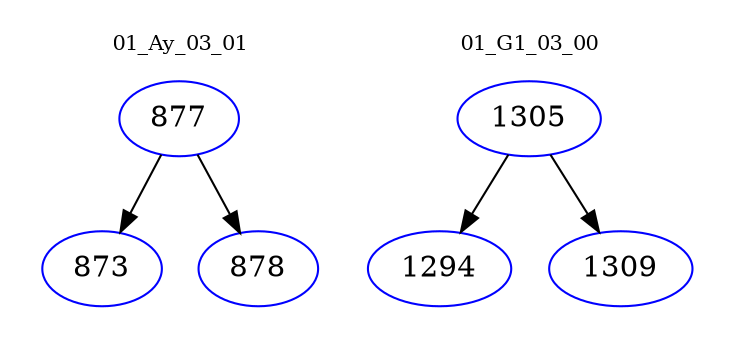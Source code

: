 digraph{
subgraph cluster_0 {
color = white
label = "01_Ay_03_01";
fontsize=10;
T0_877 [label="877", color="blue"]
T0_877 -> T0_873 [color="black"]
T0_873 [label="873", color="blue"]
T0_877 -> T0_878 [color="black"]
T0_878 [label="878", color="blue"]
}
subgraph cluster_1 {
color = white
label = "01_G1_03_00";
fontsize=10;
T1_1305 [label="1305", color="blue"]
T1_1305 -> T1_1294 [color="black"]
T1_1294 [label="1294", color="blue"]
T1_1305 -> T1_1309 [color="black"]
T1_1309 [label="1309", color="blue"]
}
}
